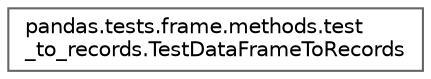 digraph "Graphical Class Hierarchy"
{
 // LATEX_PDF_SIZE
  bgcolor="transparent";
  edge [fontname=Helvetica,fontsize=10,labelfontname=Helvetica,labelfontsize=10];
  node [fontname=Helvetica,fontsize=10,shape=box,height=0.2,width=0.4];
  rankdir="LR";
  Node0 [id="Node000000",label="pandas.tests.frame.methods.test\l_to_records.TestDataFrameToRecords",height=0.2,width=0.4,color="grey40", fillcolor="white", style="filled",URL="$d0/d92/classpandas_1_1tests_1_1frame_1_1methods_1_1test__to__records_1_1TestDataFrameToRecords.html",tooltip=" "];
}
